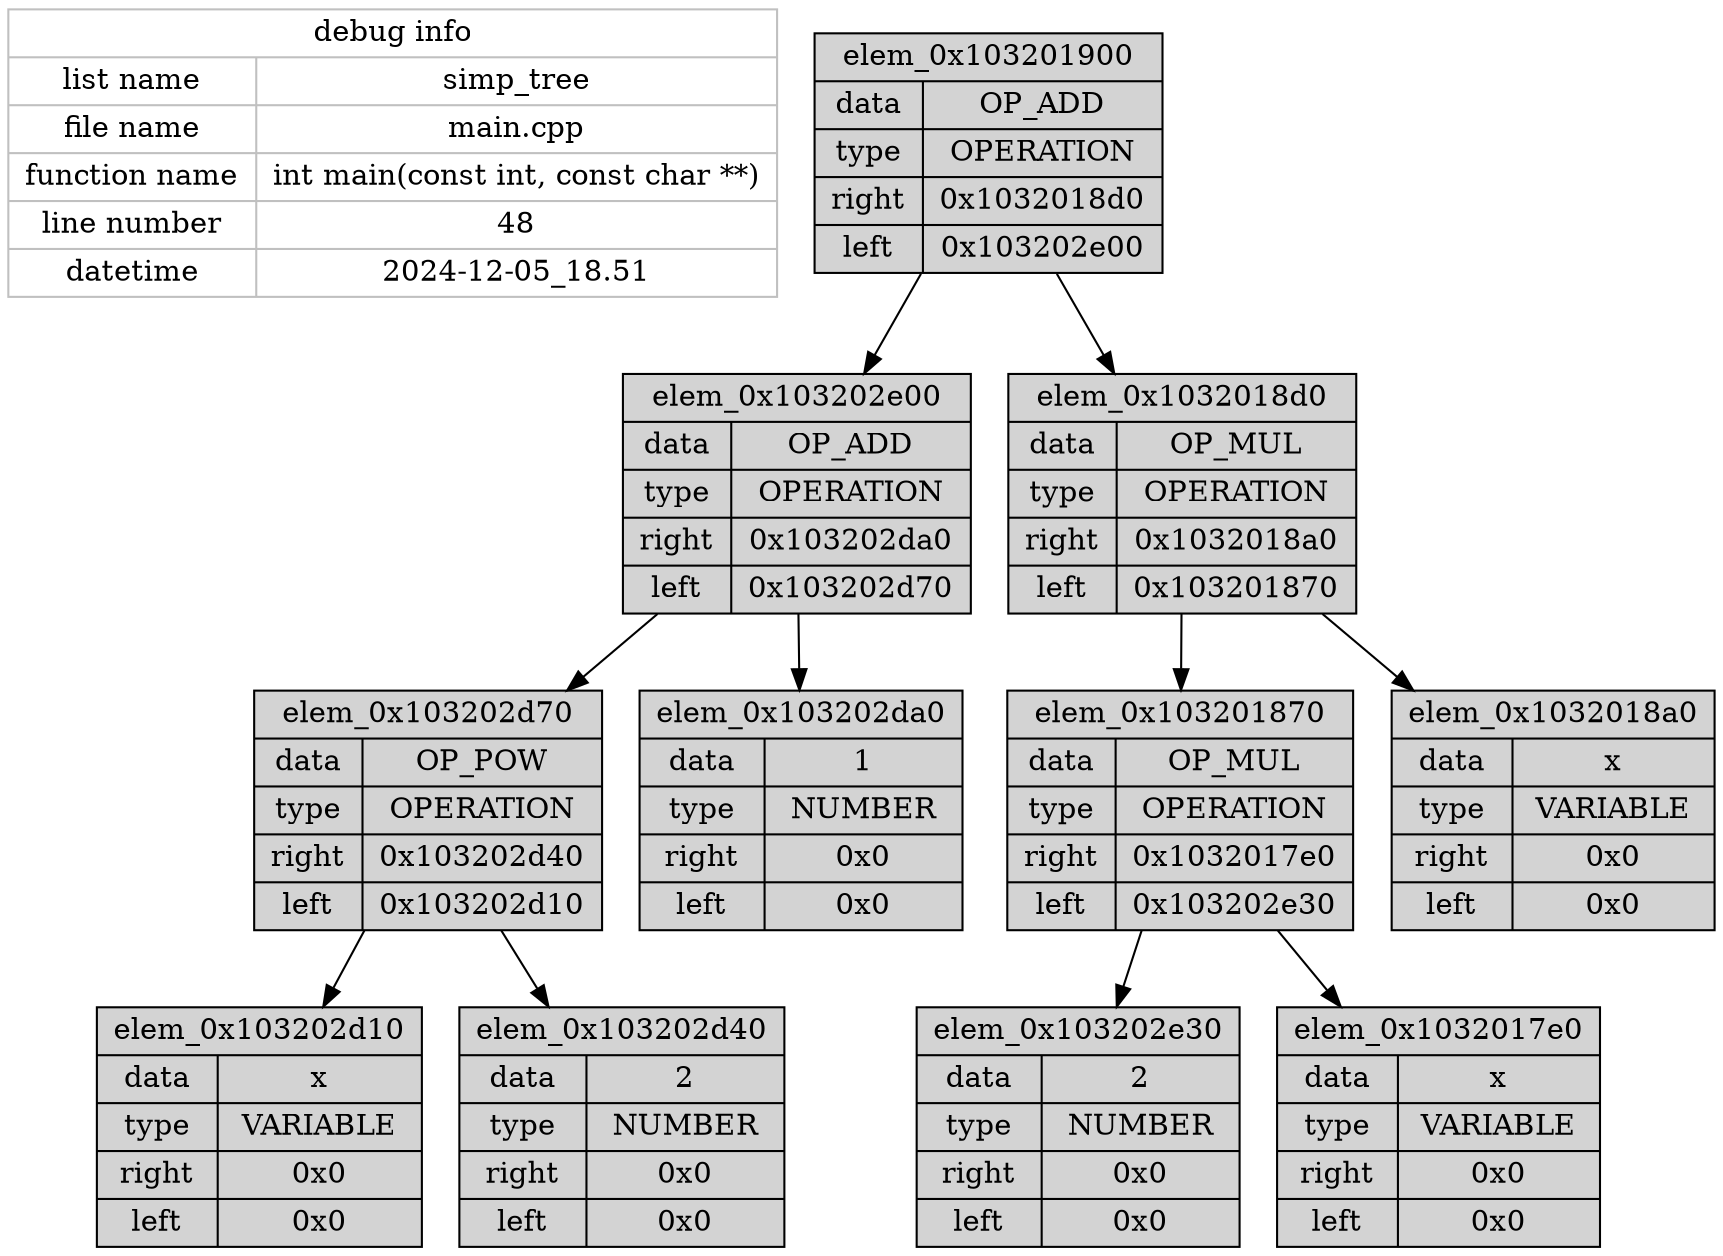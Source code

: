 digraph G {
debug_info [
shape=record,
label="{debug info | { {list name | file name | function name | line number | datetime} | {simp_tree | main.cpp | int main(const int, const char **) | 48 | 2024-12-05_18.51} }}",
fillcolor=white,
color=grey,
style="filled",
];
elem_0x103201900 [
  shape=record,
  label="{elem_0x103201900  | { {data | type | right | left} | {OP_ADD | OPERATION | 0x1032018d0 | 0x103202e00} } }",
  fillcolor=lightgrey,
  color=black,
  style="filled"
];
elem_0x103202e00 [
  shape=record,
  label="{elem_0x103202e00  | { {data | type | right | left} | {OP_ADD | OPERATION | 0x103202da0 | 0x103202d70} } }",
  fillcolor=lightgrey,
  color=black,
  style="filled"
];
elem_0x103202d70 [
  shape=record,
  label="{elem_0x103202d70  | { {data | type | right | left} | {OP_POW | OPERATION | 0x103202d40 | 0x103202d10} } }",
  fillcolor=lightgrey,
  color=black,
  style="filled"
];
elem_0x103202d10 [
  shape=record,
  label="{elem_0x103202d10  | { {data | type | right | left} | {x | VARIABLE | 0x0 | 0x0} } }",
  fillcolor=lightgrey,
  color=black,
  style="filled"
];

elem_0x103202d40 [
  shape=record,
  label="{elem_0x103202d40  | { {data | type | right | left} | {2 | NUMBER | 0x0 | 0x0} } }",
  fillcolor=lightgrey,
  color=black,
  style="filled"
];

elem_0x103202d70 -> elem_0x103202d10;
elem_0x103202d70 -> elem_0x103202d40;

elem_0x103202da0 [
  shape=record,
  label="{elem_0x103202da0  | { {data | type | right | left} | {1 | NUMBER | 0x0 | 0x0} } }",
  fillcolor=lightgrey,
  color=black,
  style="filled"
];

elem_0x103202e00 -> elem_0x103202d70;
elem_0x103202e00 -> elem_0x103202da0;

elem_0x1032018d0 [
  shape=record,
  label="{elem_0x1032018d0  | { {data | type | right | left} | {OP_MUL | OPERATION | 0x1032018a0 | 0x103201870} } }",
  fillcolor=lightgrey,
  color=black,
  style="filled"
];
elem_0x103201870 [
  shape=record,
  label="{elem_0x103201870  | { {data | type | right | left} | {OP_MUL | OPERATION | 0x1032017e0 | 0x103202e30} } }",
  fillcolor=lightgrey,
  color=black,
  style="filled"
];
elem_0x103202e30 [
  shape=record,
  label="{elem_0x103202e30  | { {data | type | right | left} | {2 | NUMBER | 0x0 | 0x0} } }",
  fillcolor=lightgrey,
  color=black,
  style="filled"
];

elem_0x1032017e0 [
  shape=record,
  label="{elem_0x1032017e0  | { {data | type | right | left} | {x | VARIABLE | 0x0 | 0x0} } }",
  fillcolor=lightgrey,
  color=black,
  style="filled"
];

elem_0x103201870 -> elem_0x103202e30;
elem_0x103201870 -> elem_0x1032017e0;

elem_0x1032018a0 [
  shape=record,
  label="{elem_0x1032018a0  | { {data | type | right | left} | {x | VARIABLE | 0x0 | 0x0} } }",
  fillcolor=lightgrey,
  color=black,
  style="filled"
];

elem_0x1032018d0 -> elem_0x103201870;
elem_0x1032018d0 -> elem_0x1032018a0;

elem_0x103201900 -> elem_0x103202e00;
elem_0x103201900 -> elem_0x1032018d0;

}
